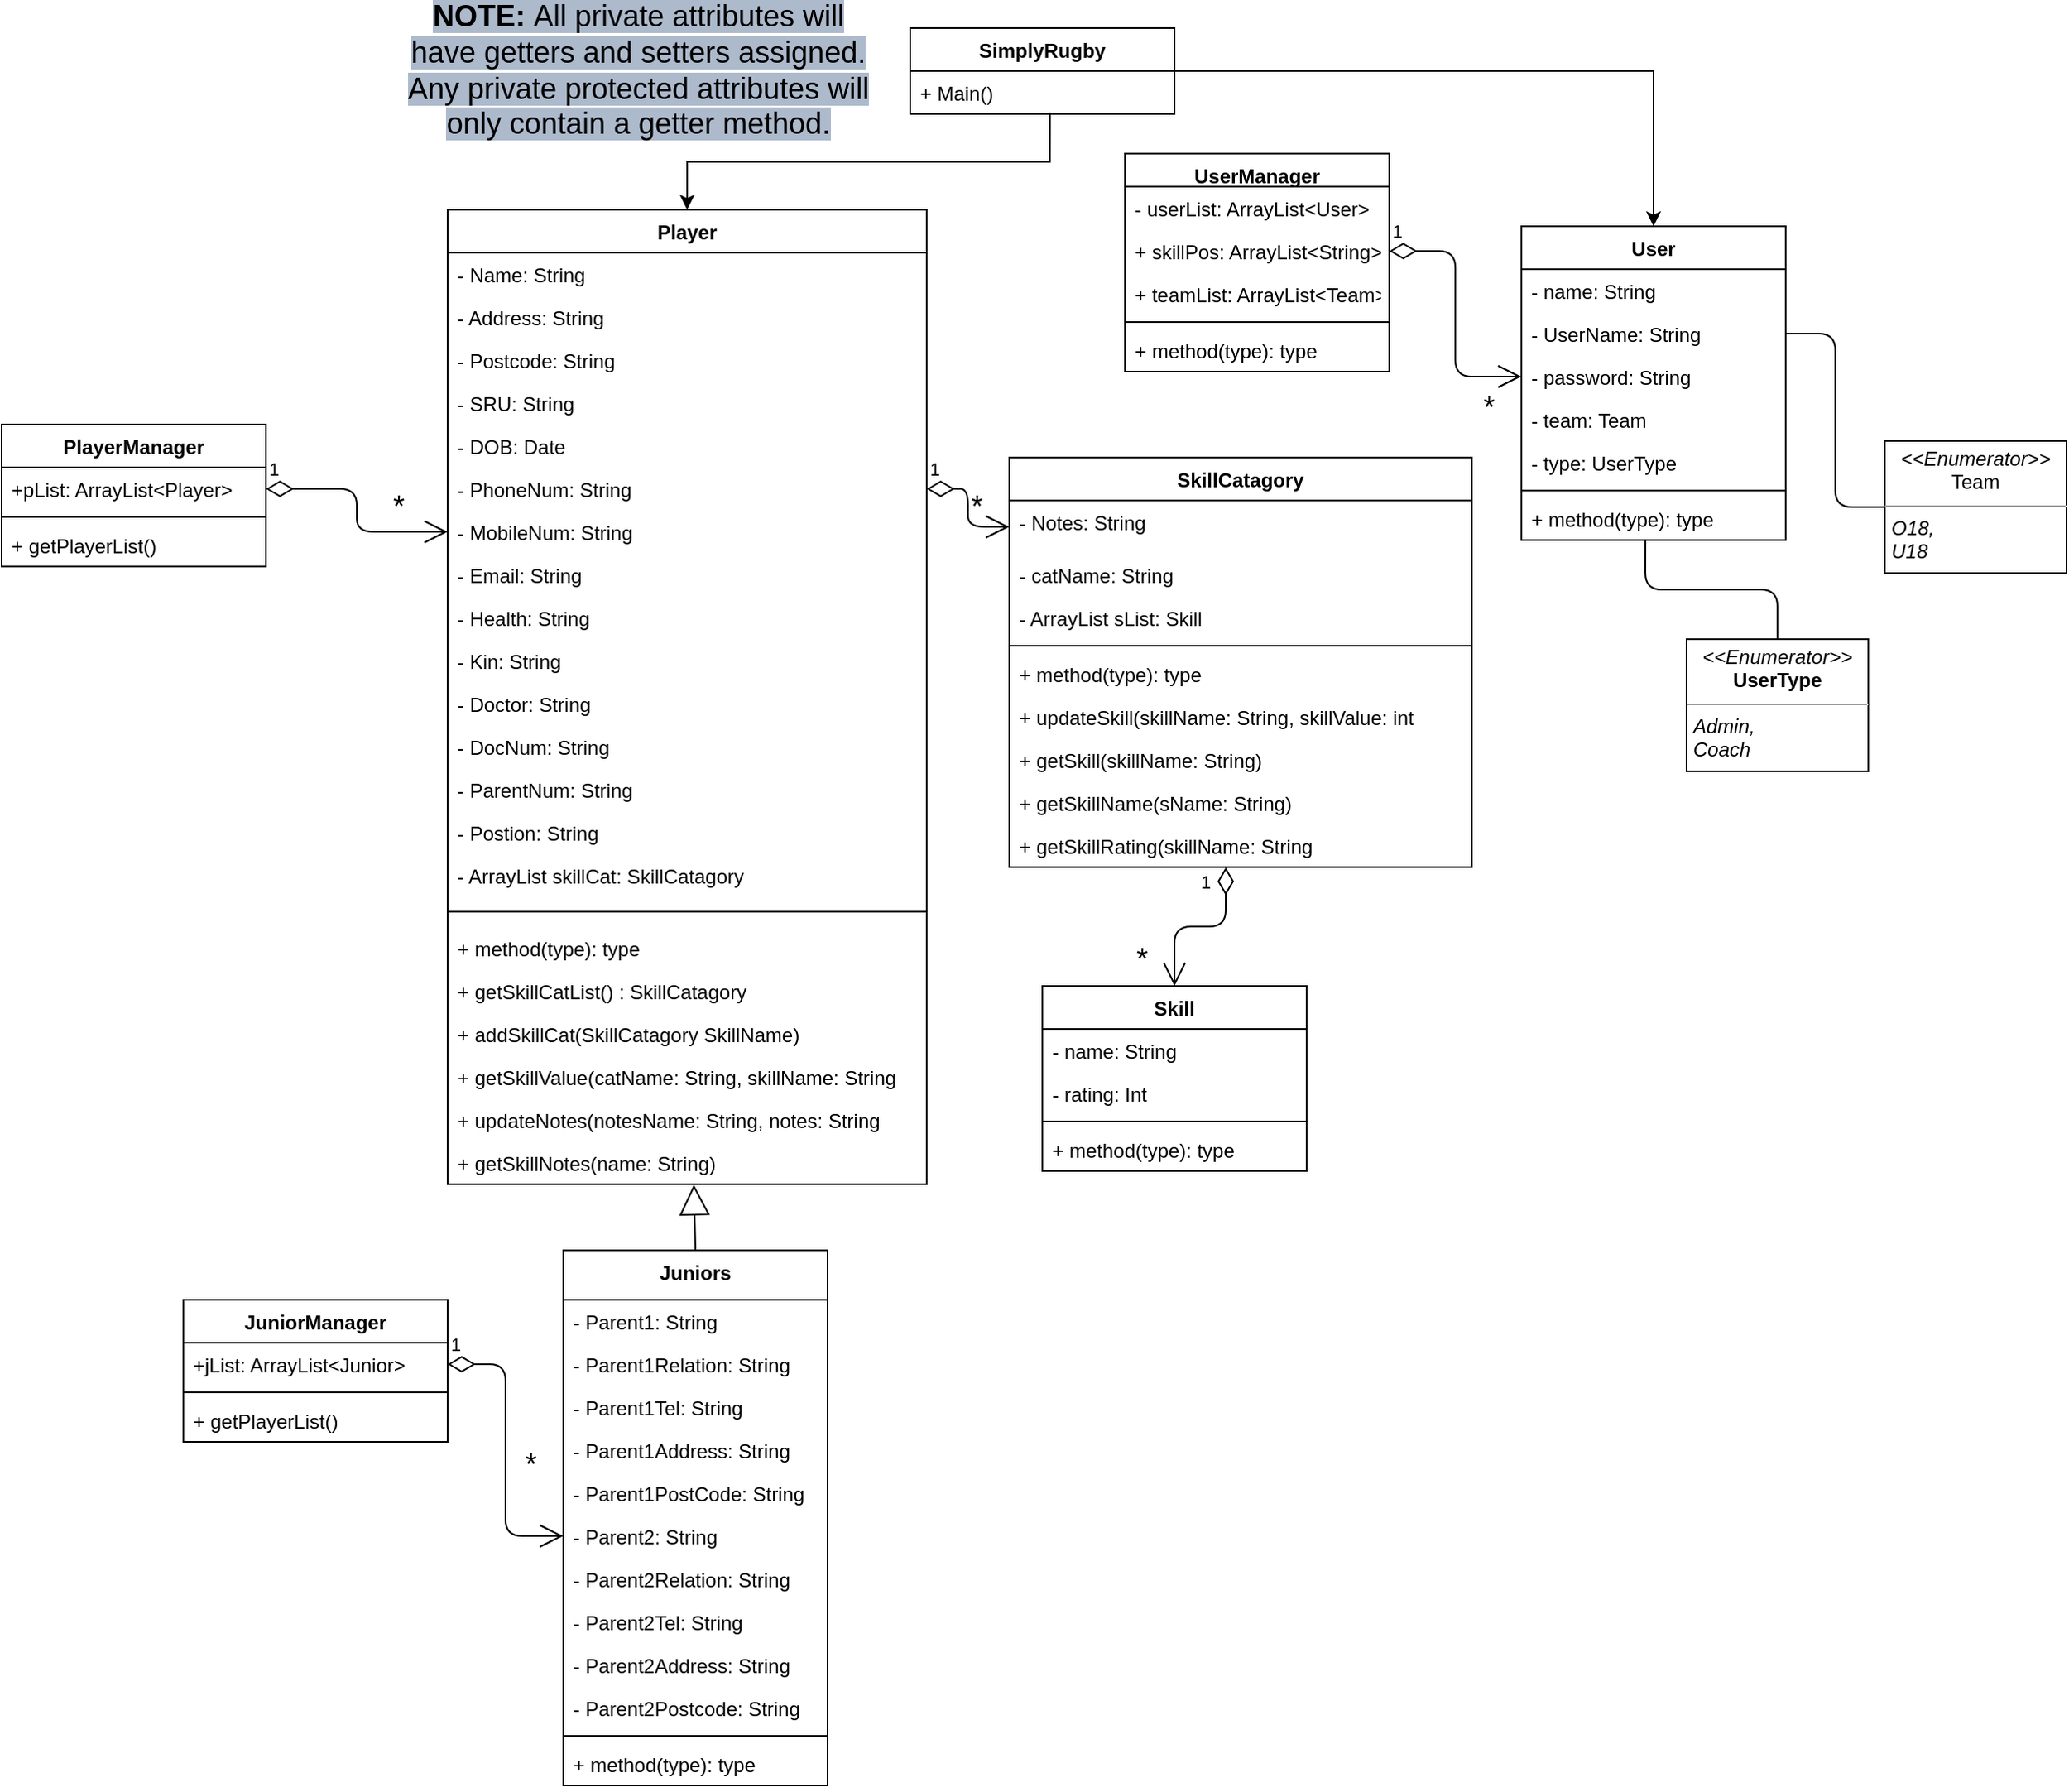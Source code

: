 <mxfile version="14.9.6" type="device"><diagram id="C5RBs43oDa-KdzZeNtuy" name="Page-1"><mxGraphModel dx="3201" dy="1174" grid="1" gridSize="10" guides="1" tooltips="1" connect="1" arrows="1" fold="1" page="1" pageScale="1" pageWidth="827" pageHeight="1169" math="0" shadow="0"><root><mxCell id="WIyWlLk6GJQsqaUBKTNV-0"/><mxCell id="WIyWlLk6GJQsqaUBKTNV-1" parent="WIyWlLk6GJQsqaUBKTNV-0"/><mxCell id="aiKsjIjVuRjv8ln-jXJf-97" style="edgeStyle=orthogonalEdgeStyle;rounded=0;orthogonalLoop=1;jettySize=auto;html=1;entryX=0.5;entryY=0;entryDx=0;entryDy=0;" parent="WIyWlLk6GJQsqaUBKTNV-1" source="aiKsjIjVuRjv8ln-jXJf-2" target="aiKsjIjVuRjv8ln-jXJf-89" edge="1"><mxGeometry relative="1" as="geometry"/></mxCell><mxCell id="aiKsjIjVuRjv8ln-jXJf-122" style="edgeStyle=orthogonalEdgeStyle;rounded=0;orthogonalLoop=1;jettySize=auto;html=1;exitX=0.529;exitY=0.973;exitDx=0;exitDy=0;entryX=0.5;entryY=0;entryDx=0;entryDy=0;exitPerimeter=0;" parent="WIyWlLk6GJQsqaUBKTNV-1" source="aiKsjIjVuRjv8ln-jXJf-3" target="aiKsjIjVuRjv8ln-jXJf-9" edge="1"><mxGeometry relative="1" as="geometry"/></mxCell><mxCell id="aiKsjIjVuRjv8ln-jXJf-2" value="SimplyRugby" style="swimlane;fontStyle=1;align=center;verticalAlign=top;childLayout=stackLayout;horizontal=1;startSize=26;horizontalStack=0;resizeParent=1;resizeParentMax=0;resizeLast=0;collapsible=1;marginBottom=0;" parent="WIyWlLk6GJQsqaUBKTNV-1" vertex="1"><mxGeometry x="310" y="20" width="160" height="52" as="geometry"/></mxCell><mxCell id="aiKsjIjVuRjv8ln-jXJf-3" value="+ Main()" style="text;strokeColor=none;fillColor=none;align=left;verticalAlign=top;spacingLeft=4;spacingRight=4;overflow=hidden;rotatable=0;points=[[0,0.5],[1,0.5]];portConstraint=eastwest;" parent="aiKsjIjVuRjv8ln-jXJf-2" vertex="1"><mxGeometry y="26" width="160" height="26" as="geometry"/></mxCell><object label="Player" Address="String" Postcode="String" SRU="String" DOB="Date" PhoneNum="String" MobileNum="String" Email="String" Health="String" Kin="String" Doctor="String" DocNum="String" ParentNum="String" placeholders="1" id="aiKsjIjVuRjv8ln-jXJf-9"><mxCell style="swimlane;fontStyle=1;align=center;verticalAlign=top;childLayout=stackLayout;horizontal=1;startSize=26;horizontalStack=0;resizeParent=1;resizeParentMax=0;resizeLast=0;collapsible=1;marginBottom=0;" parent="WIyWlLk6GJQsqaUBKTNV-1" vertex="1"><mxGeometry x="30" y="130" width="290" height="590" as="geometry"/></mxCell></object><mxCell id="aiKsjIjVuRjv8ln-jXJf-10" value="- Name: String&#10;" style="text;strokeColor=none;fillColor=none;align=left;verticalAlign=top;spacingLeft=4;spacingRight=4;overflow=hidden;rotatable=0;points=[[0,0.5],[1,0.5]];portConstraint=eastwest;" parent="aiKsjIjVuRjv8ln-jXJf-9" vertex="1"><mxGeometry y="26" width="290" height="26" as="geometry"/></mxCell><mxCell id="aiKsjIjVuRjv8ln-jXJf-14" value="- Address: String" style="text;strokeColor=none;fillColor=none;align=left;verticalAlign=top;spacingLeft=4;spacingRight=4;overflow=hidden;rotatable=0;points=[[0,0.5],[1,0.5]];portConstraint=eastwest;" parent="aiKsjIjVuRjv8ln-jXJf-9" vertex="1"><mxGeometry y="52" width="290" height="26" as="geometry"/></mxCell><mxCell id="aiKsjIjVuRjv8ln-jXJf-15" value="- Postcode: String" style="text;strokeColor=none;fillColor=none;align=left;verticalAlign=top;spacingLeft=4;spacingRight=4;overflow=hidden;rotatable=0;points=[[0,0.5],[1,0.5]];portConstraint=eastwest;" parent="aiKsjIjVuRjv8ln-jXJf-9" vertex="1"><mxGeometry y="78" width="290" height="26" as="geometry"/></mxCell><mxCell id="aiKsjIjVuRjv8ln-jXJf-22" value="- SRU: String&#10;" style="text;strokeColor=none;fillColor=none;align=left;verticalAlign=top;spacingLeft=4;spacingRight=4;overflow=hidden;rotatable=0;points=[[0,0.5],[1,0.5]];portConstraint=eastwest;" parent="aiKsjIjVuRjv8ln-jXJf-9" vertex="1"><mxGeometry y="104" width="290" height="26" as="geometry"/></mxCell><mxCell id="aiKsjIjVuRjv8ln-jXJf-23" value="- DOB: Date" style="text;strokeColor=none;fillColor=none;align=left;verticalAlign=top;spacingLeft=4;spacingRight=4;overflow=hidden;rotatable=0;points=[[0,0.5],[1,0.5]];portConstraint=eastwest;" parent="aiKsjIjVuRjv8ln-jXJf-9" vertex="1"><mxGeometry y="130" width="290" height="26" as="geometry"/></mxCell><mxCell id="aiKsjIjVuRjv8ln-jXJf-24" value="- PhoneNum: String" style="text;strokeColor=none;fillColor=none;align=left;verticalAlign=top;spacingLeft=4;spacingRight=4;overflow=hidden;rotatable=0;points=[[0,0.5],[1,0.5]];portConstraint=eastwest;" parent="aiKsjIjVuRjv8ln-jXJf-9" vertex="1"><mxGeometry y="156" width="290" height="26" as="geometry"/></mxCell><mxCell id="aiKsjIjVuRjv8ln-jXJf-25" value="- MobileNum: String" style="text;strokeColor=none;fillColor=none;align=left;verticalAlign=top;spacingLeft=4;spacingRight=4;overflow=hidden;rotatable=0;points=[[0,0.5],[1,0.5]];portConstraint=eastwest;" parent="aiKsjIjVuRjv8ln-jXJf-9" vertex="1"><mxGeometry y="182" width="290" height="26" as="geometry"/></mxCell><mxCell id="aiKsjIjVuRjv8ln-jXJf-26" value="- Email: String" style="text;strokeColor=none;fillColor=none;align=left;verticalAlign=top;spacingLeft=4;spacingRight=4;overflow=hidden;rotatable=0;points=[[0,0.5],[1,0.5]];portConstraint=eastwest;" parent="aiKsjIjVuRjv8ln-jXJf-9" vertex="1"><mxGeometry y="208" width="290" height="26" as="geometry"/></mxCell><mxCell id="aiKsjIjVuRjv8ln-jXJf-27" value="- Health: String" style="text;strokeColor=none;fillColor=none;align=left;verticalAlign=top;spacingLeft=4;spacingRight=4;overflow=hidden;rotatable=0;points=[[0,0.5],[1,0.5]];portConstraint=eastwest;" parent="aiKsjIjVuRjv8ln-jXJf-9" vertex="1"><mxGeometry y="234" width="290" height="26" as="geometry"/></mxCell><mxCell id="aiKsjIjVuRjv8ln-jXJf-28" value="- Kin: String" style="text;strokeColor=none;fillColor=none;align=left;verticalAlign=top;spacingLeft=4;spacingRight=4;overflow=hidden;rotatable=0;points=[[0,0.5],[1,0.5]];portConstraint=eastwest;" parent="aiKsjIjVuRjv8ln-jXJf-9" vertex="1"><mxGeometry y="260" width="290" height="26" as="geometry"/></mxCell><mxCell id="aiKsjIjVuRjv8ln-jXJf-29" value="- Doctor: String" style="text;strokeColor=none;fillColor=none;align=left;verticalAlign=top;spacingLeft=4;spacingRight=4;overflow=hidden;rotatable=0;points=[[0,0.5],[1,0.5]];portConstraint=eastwest;" parent="aiKsjIjVuRjv8ln-jXJf-9" vertex="1"><mxGeometry y="286" width="290" height="26" as="geometry"/></mxCell><mxCell id="aiKsjIjVuRjv8ln-jXJf-30" value="- DocNum: String" style="text;strokeColor=none;fillColor=none;align=left;verticalAlign=top;spacingLeft=4;spacingRight=4;overflow=hidden;rotatable=0;points=[[0,0.5],[1,0.5]];portConstraint=eastwest;" parent="aiKsjIjVuRjv8ln-jXJf-9" vertex="1"><mxGeometry y="312" width="290" height="26" as="geometry"/></mxCell><mxCell id="aiKsjIjVuRjv8ln-jXJf-31" value="- ParentNum: String" style="text;strokeColor=none;fillColor=none;align=left;verticalAlign=top;spacingLeft=4;spacingRight=4;overflow=hidden;rotatable=0;points=[[0,0.5],[1,0.5]];portConstraint=eastwest;" parent="aiKsjIjVuRjv8ln-jXJf-9" vertex="1"><mxGeometry y="338" width="290" height="26" as="geometry"/></mxCell><mxCell id="aiKsjIjVuRjv8ln-jXJf-32" value="- Postion: String" style="text;strokeColor=none;fillColor=none;align=left;verticalAlign=top;spacingLeft=4;spacingRight=4;overflow=hidden;rotatable=0;points=[[0,0.5],[1,0.5]];portConstraint=eastwest;" parent="aiKsjIjVuRjv8ln-jXJf-9" vertex="1"><mxGeometry y="364" width="290" height="26" as="geometry"/></mxCell><mxCell id="aiKsjIjVuRjv8ln-jXJf-59" value="- ArrayList skillCat: SkillCatagory" style="text;strokeColor=none;fillColor=none;align=left;verticalAlign=top;spacingLeft=4;spacingRight=4;overflow=hidden;rotatable=0;points=[[0,0.5],[1,0.5]];portConstraint=eastwest;" parent="aiKsjIjVuRjv8ln-jXJf-9" vertex="1"><mxGeometry y="390" width="290" height="26" as="geometry"/></mxCell><mxCell id="aiKsjIjVuRjv8ln-jXJf-11" value="" style="line;strokeWidth=1;fillColor=none;align=left;verticalAlign=middle;spacingTop=-1;spacingLeft=3;spacingRight=3;rotatable=0;labelPosition=right;points=[];portConstraint=eastwest;" parent="aiKsjIjVuRjv8ln-jXJf-9" vertex="1"><mxGeometry y="416" width="290" height="18" as="geometry"/></mxCell><mxCell id="aiKsjIjVuRjv8ln-jXJf-12" value="+ method(type): type" style="text;strokeColor=none;fillColor=none;align=left;verticalAlign=top;spacingLeft=4;spacingRight=4;overflow=hidden;rotatable=0;points=[[0,0.5],[1,0.5]];portConstraint=eastwest;" parent="aiKsjIjVuRjv8ln-jXJf-9" vertex="1"><mxGeometry y="434" width="290" height="26" as="geometry"/></mxCell><mxCell id="aiKsjIjVuRjv8ln-jXJf-124" value="+ getSkillCatList() : SkillCatagory" style="text;strokeColor=none;fillColor=none;align=left;verticalAlign=top;spacingLeft=4;spacingRight=4;overflow=hidden;rotatable=0;points=[[0,0.5],[1,0.5]];portConstraint=eastwest;" parent="aiKsjIjVuRjv8ln-jXJf-9" vertex="1"><mxGeometry y="460" width="290" height="26" as="geometry"/></mxCell><mxCell id="aiKsjIjVuRjv8ln-jXJf-125" value="+ addSkillCat(SkillCatagory SkillName)  " style="text;strokeColor=none;fillColor=none;align=left;verticalAlign=top;spacingLeft=4;spacingRight=4;overflow=hidden;rotatable=0;points=[[0,0.5],[1,0.5]];portConstraint=eastwest;" parent="aiKsjIjVuRjv8ln-jXJf-9" vertex="1"><mxGeometry y="486" width="290" height="26" as="geometry"/></mxCell><mxCell id="aiKsjIjVuRjv8ln-jXJf-126" value="+ getSkillValue(catName: String, skillName: String" style="text;strokeColor=none;fillColor=none;align=left;verticalAlign=top;spacingLeft=4;spacingRight=4;overflow=hidden;rotatable=0;points=[[0,0.5],[1,0.5]];portConstraint=eastwest;" parent="aiKsjIjVuRjv8ln-jXJf-9" vertex="1"><mxGeometry y="512" width="290" height="26" as="geometry"/></mxCell><mxCell id="aiKsjIjVuRjv8ln-jXJf-129" value="+ updateNotes(notesName: String, notes: String" style="text;strokeColor=none;fillColor=none;align=left;verticalAlign=top;spacingLeft=4;spacingRight=4;overflow=hidden;rotatable=0;points=[[0,0.5],[1,0.5]];portConstraint=eastwest;" parent="aiKsjIjVuRjv8ln-jXJf-9" vertex="1"><mxGeometry y="538" width="290" height="26" as="geometry"/></mxCell><mxCell id="aiKsjIjVuRjv8ln-jXJf-130" value="+ getSkillNotes(name: String)" style="text;strokeColor=none;fillColor=none;align=left;verticalAlign=top;spacingLeft=4;spacingRight=4;overflow=hidden;rotatable=0;points=[[0,0.5],[1,0.5]];portConstraint=eastwest;" parent="aiKsjIjVuRjv8ln-jXJf-9" vertex="1"><mxGeometry y="564" width="290" height="26" as="geometry"/></mxCell><mxCell id="aiKsjIjVuRjv8ln-jXJf-34" value="PlayerManager" style="swimlane;fontStyle=1;align=center;verticalAlign=top;childLayout=stackLayout;horizontal=1;startSize=26;horizontalStack=0;resizeParent=1;resizeParentMax=0;resizeLast=0;collapsible=1;marginBottom=0;" parent="WIyWlLk6GJQsqaUBKTNV-1" vertex="1"><mxGeometry x="-240" y="260" width="160" height="86" as="geometry"/></mxCell><mxCell id="aiKsjIjVuRjv8ln-jXJf-35" value="+pList: ArrayList&lt;Player&gt;" style="text;strokeColor=none;fillColor=none;align=left;verticalAlign=top;spacingLeft=4;spacingRight=4;overflow=hidden;rotatable=0;points=[[0,0.5],[1,0.5]];portConstraint=eastwest;" parent="aiKsjIjVuRjv8ln-jXJf-34" vertex="1"><mxGeometry y="26" width="160" height="26" as="geometry"/></mxCell><mxCell id="aiKsjIjVuRjv8ln-jXJf-36" value="" style="line;strokeWidth=1;fillColor=none;align=left;verticalAlign=middle;spacingTop=-1;spacingLeft=3;spacingRight=3;rotatable=0;labelPosition=right;points=[];portConstraint=eastwest;" parent="aiKsjIjVuRjv8ln-jXJf-34" vertex="1"><mxGeometry y="52" width="160" height="8" as="geometry"/></mxCell><mxCell id="aiKsjIjVuRjv8ln-jXJf-37" value="+ getPlayerList()" style="text;strokeColor=none;fillColor=none;align=left;verticalAlign=top;spacingLeft=4;spacingRight=4;overflow=hidden;rotatable=0;points=[[0,0.5],[1,0.5]];portConstraint=eastwest;" parent="aiKsjIjVuRjv8ln-jXJf-34" vertex="1"><mxGeometry y="60" width="160" height="26" as="geometry"/></mxCell><mxCell id="aiKsjIjVuRjv8ln-jXJf-42" value="1" style="endArrow=open;html=1;endSize=12;startArrow=diamondThin;startSize=14;startFill=0;edgeStyle=orthogonalEdgeStyle;align=left;verticalAlign=bottom;exitX=1;exitY=0.5;exitDx=0;exitDy=0;entryX=0;entryY=0.5;entryDx=0;entryDy=0;" parent="WIyWlLk6GJQsqaUBKTNV-1" source="aiKsjIjVuRjv8ln-jXJf-35" target="aiKsjIjVuRjv8ln-jXJf-25" edge="1"><mxGeometry x="-1" y="3" relative="1" as="geometry"><mxPoint x="500" y="420" as="sourcePoint"/><mxPoint x="310" y="339" as="targetPoint"/></mxGeometry></mxCell><mxCell id="aiKsjIjVuRjv8ln-jXJf-44" value="Juniors" style="swimlane;fontStyle=1;align=center;verticalAlign=top;childLayout=stackLayout;horizontal=1;startSize=30;horizontalStack=0;resizeParent=1;resizeParentMax=0;resizeLast=0;collapsible=1;marginBottom=0;" parent="WIyWlLk6GJQsqaUBKTNV-1" vertex="1"><mxGeometry x="100" y="760" width="160" height="324" as="geometry"/></mxCell><mxCell id="aiKsjIjVuRjv8ln-jXJf-45" value="- Parent1: String" style="text;strokeColor=none;fillColor=none;align=left;verticalAlign=top;spacingLeft=4;spacingRight=4;overflow=hidden;rotatable=0;points=[[0,0.5],[1,0.5]];portConstraint=eastwest;" parent="aiKsjIjVuRjv8ln-jXJf-44" vertex="1"><mxGeometry y="30" width="160" height="26" as="geometry"/></mxCell><mxCell id="aiKsjIjVuRjv8ln-jXJf-48" value="- Parent1Relation: String" style="text;strokeColor=none;fillColor=none;align=left;verticalAlign=top;spacingLeft=4;spacingRight=4;overflow=hidden;rotatable=0;points=[[0,0.5],[1,0.5]];portConstraint=eastwest;" parent="aiKsjIjVuRjv8ln-jXJf-44" vertex="1"><mxGeometry y="56" width="160" height="26" as="geometry"/></mxCell><mxCell id="aiKsjIjVuRjv8ln-jXJf-49" value="- Parent1Tel: String" style="text;strokeColor=none;fillColor=none;align=left;verticalAlign=top;spacingLeft=4;spacingRight=4;overflow=hidden;rotatable=0;points=[[0,0.5],[1,0.5]];portConstraint=eastwest;" parent="aiKsjIjVuRjv8ln-jXJf-44" vertex="1"><mxGeometry y="82" width="160" height="26" as="geometry"/></mxCell><mxCell id="aiKsjIjVuRjv8ln-jXJf-50" value="- Parent1Address: String" style="text;strokeColor=none;fillColor=none;align=left;verticalAlign=top;spacingLeft=4;spacingRight=4;overflow=hidden;rotatable=0;points=[[0,0.5],[1,0.5]];portConstraint=eastwest;" parent="aiKsjIjVuRjv8ln-jXJf-44" vertex="1"><mxGeometry y="108" width="160" height="26" as="geometry"/></mxCell><mxCell id="aiKsjIjVuRjv8ln-jXJf-51" value="- Parent1PostCode: String" style="text;strokeColor=none;fillColor=none;align=left;verticalAlign=top;spacingLeft=4;spacingRight=4;overflow=hidden;rotatable=0;points=[[0,0.5],[1,0.5]];portConstraint=eastwest;" parent="aiKsjIjVuRjv8ln-jXJf-44" vertex="1"><mxGeometry y="134" width="160" height="26" as="geometry"/></mxCell><mxCell id="aiKsjIjVuRjv8ln-jXJf-52" value="- Parent2: String" style="text;strokeColor=none;fillColor=none;align=left;verticalAlign=top;spacingLeft=4;spacingRight=4;overflow=hidden;rotatable=0;points=[[0,0.5],[1,0.5]];portConstraint=eastwest;" parent="aiKsjIjVuRjv8ln-jXJf-44" vertex="1"><mxGeometry y="160" width="160" height="26" as="geometry"/></mxCell><mxCell id="aiKsjIjVuRjv8ln-jXJf-53" value="- Parent2Relation: String" style="text;strokeColor=none;fillColor=none;align=left;verticalAlign=top;spacingLeft=4;spacingRight=4;overflow=hidden;rotatable=0;points=[[0,0.5],[1,0.5]];portConstraint=eastwest;" parent="aiKsjIjVuRjv8ln-jXJf-44" vertex="1"><mxGeometry y="186" width="160" height="26" as="geometry"/></mxCell><mxCell id="aiKsjIjVuRjv8ln-jXJf-54" value="- Parent2Tel: String" style="text;strokeColor=none;fillColor=none;align=left;verticalAlign=top;spacingLeft=4;spacingRight=4;overflow=hidden;rotatable=0;points=[[0,0.5],[1,0.5]];portConstraint=eastwest;" parent="aiKsjIjVuRjv8ln-jXJf-44" vertex="1"><mxGeometry y="212" width="160" height="26" as="geometry"/></mxCell><mxCell id="aiKsjIjVuRjv8ln-jXJf-55" value="- Parent2Address: String" style="text;strokeColor=none;fillColor=none;align=left;verticalAlign=top;spacingLeft=4;spacingRight=4;overflow=hidden;rotatable=0;points=[[0,0.5],[1,0.5]];portConstraint=eastwest;" parent="aiKsjIjVuRjv8ln-jXJf-44" vertex="1"><mxGeometry y="238" width="160" height="26" as="geometry"/></mxCell><mxCell id="aiKsjIjVuRjv8ln-jXJf-56" value="- Parent2Postcode: String" style="text;strokeColor=none;fillColor=none;align=left;verticalAlign=top;spacingLeft=4;spacingRight=4;overflow=hidden;rotatable=0;points=[[0,0.5],[1,0.5]];portConstraint=eastwest;" parent="aiKsjIjVuRjv8ln-jXJf-44" vertex="1"><mxGeometry y="264" width="160" height="26" as="geometry"/></mxCell><mxCell id="aiKsjIjVuRjv8ln-jXJf-46" value="" style="line;strokeWidth=1;fillColor=none;align=left;verticalAlign=middle;spacingTop=-1;spacingLeft=3;spacingRight=3;rotatable=0;labelPosition=right;points=[];portConstraint=eastwest;" parent="aiKsjIjVuRjv8ln-jXJf-44" vertex="1"><mxGeometry y="290" width="160" height="8" as="geometry"/></mxCell><mxCell id="aiKsjIjVuRjv8ln-jXJf-47" value="+ method(type): type" style="text;strokeColor=none;fillColor=none;align=left;verticalAlign=top;spacingLeft=4;spacingRight=4;overflow=hidden;rotatable=0;points=[[0,0.5],[1,0.5]];portConstraint=eastwest;" parent="aiKsjIjVuRjv8ln-jXJf-44" vertex="1"><mxGeometry y="298" width="160" height="26" as="geometry"/></mxCell><mxCell id="aiKsjIjVuRjv8ln-jXJf-58" value="" style="endArrow=block;endSize=16;endFill=0;html=1;exitX=0.5;exitY=0;exitDx=0;exitDy=0;entryX=0.514;entryY=1.011;entryDx=0;entryDy=0;entryPerimeter=0;" parent="WIyWlLk6GJQsqaUBKTNV-1" source="aiKsjIjVuRjv8ln-jXJf-44" edge="1" target="aiKsjIjVuRjv8ln-jXJf-130"><mxGeometry width="160" relative="1" as="geometry"><mxPoint x="500" y="720" as="sourcePoint"/><mxPoint x="180" y="730" as="targetPoint"/></mxGeometry></mxCell><mxCell id="aiKsjIjVuRjv8ln-jXJf-60" value="JuniorManager" style="swimlane;fontStyle=1;align=center;verticalAlign=top;childLayout=stackLayout;horizontal=1;startSize=26;horizontalStack=0;resizeParent=1;resizeParentMax=0;resizeLast=0;collapsible=1;marginBottom=0;" parent="WIyWlLk6GJQsqaUBKTNV-1" vertex="1"><mxGeometry x="-130" y="790" width="160" height="86" as="geometry"/></mxCell><mxCell id="aiKsjIjVuRjv8ln-jXJf-61" value="+jList: ArrayList&lt;Junior&gt;" style="text;strokeColor=none;fillColor=none;align=left;verticalAlign=top;spacingLeft=4;spacingRight=4;overflow=hidden;rotatable=0;points=[[0,0.5],[1,0.5]];portConstraint=eastwest;" parent="aiKsjIjVuRjv8ln-jXJf-60" vertex="1"><mxGeometry y="26" width="160" height="26" as="geometry"/></mxCell><mxCell id="aiKsjIjVuRjv8ln-jXJf-62" value="" style="line;strokeWidth=1;fillColor=none;align=left;verticalAlign=middle;spacingTop=-1;spacingLeft=3;spacingRight=3;rotatable=0;labelPosition=right;points=[];portConstraint=eastwest;" parent="aiKsjIjVuRjv8ln-jXJf-60" vertex="1"><mxGeometry y="52" width="160" height="8" as="geometry"/></mxCell><mxCell id="aiKsjIjVuRjv8ln-jXJf-63" value="+ getPlayerList()" style="text;strokeColor=none;fillColor=none;align=left;verticalAlign=top;spacingLeft=4;spacingRight=4;overflow=hidden;rotatable=0;points=[[0,0.5],[1,0.5]];portConstraint=eastwest;" parent="aiKsjIjVuRjv8ln-jXJf-60" vertex="1"><mxGeometry y="60" width="160" height="26" as="geometry"/></mxCell><mxCell id="aiKsjIjVuRjv8ln-jXJf-64" value="1" style="endArrow=open;html=1;endSize=12;startArrow=diamondThin;startSize=14;startFill=0;edgeStyle=orthogonalEdgeStyle;align=left;verticalAlign=bottom;entryX=0;entryY=0.5;entryDx=0;entryDy=0;exitX=1;exitY=0.5;exitDx=0;exitDy=0;" parent="WIyWlLk6GJQsqaUBKTNV-1" source="aiKsjIjVuRjv8ln-jXJf-61" target="aiKsjIjVuRjv8ln-jXJf-52" edge="1"><mxGeometry x="-1" y="3" relative="1" as="geometry"><mxPoint x="240" y="839" as="sourcePoint"/><mxPoint x="350" y="842.5" as="targetPoint"/></mxGeometry></mxCell><mxCell id="aiKsjIjVuRjv8ln-jXJf-66" value="Skill" style="swimlane;fontStyle=1;align=center;verticalAlign=top;childLayout=stackLayout;horizontal=1;startSize=26;horizontalStack=0;resizeParent=1;resizeParentMax=0;resizeLast=0;collapsible=1;marginBottom=0;" parent="WIyWlLk6GJQsqaUBKTNV-1" vertex="1"><mxGeometry x="390" y="600" width="160" height="112" as="geometry"/></mxCell><mxCell id="aiKsjIjVuRjv8ln-jXJf-67" value="- name: String" style="text;strokeColor=none;fillColor=none;align=left;verticalAlign=top;spacingLeft=4;spacingRight=4;overflow=hidden;rotatable=0;points=[[0,0.5],[1,0.5]];portConstraint=eastwest;" parent="aiKsjIjVuRjv8ln-jXJf-66" vertex="1"><mxGeometry y="26" width="160" height="26" as="geometry"/></mxCell><mxCell id="aiKsjIjVuRjv8ln-jXJf-120" value="- rating: Int" style="text;strokeColor=none;fillColor=none;align=left;verticalAlign=top;spacingLeft=4;spacingRight=4;overflow=hidden;rotatable=0;points=[[0,0.5],[1,0.5]];portConstraint=eastwest;" parent="aiKsjIjVuRjv8ln-jXJf-66" vertex="1"><mxGeometry y="52" width="160" height="26" as="geometry"/></mxCell><mxCell id="aiKsjIjVuRjv8ln-jXJf-68" value="" style="line;strokeWidth=1;fillColor=none;align=left;verticalAlign=middle;spacingTop=-1;spacingLeft=3;spacingRight=3;rotatable=0;labelPosition=right;points=[];portConstraint=eastwest;" parent="aiKsjIjVuRjv8ln-jXJf-66" vertex="1"><mxGeometry y="78" width="160" height="8" as="geometry"/></mxCell><mxCell id="aiKsjIjVuRjv8ln-jXJf-69" value="+ method(type): type" style="text;strokeColor=none;fillColor=none;align=left;verticalAlign=top;spacingLeft=4;spacingRight=4;overflow=hidden;rotatable=0;points=[[0,0.5],[1,0.5]];portConstraint=eastwest;" parent="aiKsjIjVuRjv8ln-jXJf-66" vertex="1"><mxGeometry y="86" width="160" height="26" as="geometry"/></mxCell><mxCell id="aiKsjIjVuRjv8ln-jXJf-70" value="SkillCatagory" style="swimlane;fontStyle=1;align=center;verticalAlign=top;childLayout=stackLayout;horizontal=1;startSize=26;horizontalStack=0;resizeParent=1;resizeParentMax=0;resizeLast=0;collapsible=1;marginBottom=0;" parent="WIyWlLk6GJQsqaUBKTNV-1" vertex="1"><mxGeometry x="370" y="280" width="280" height="248" as="geometry"/></mxCell><mxCell id="aiKsjIjVuRjv8ln-jXJf-71" value="- Notes: String" style="text;strokeColor=none;fillColor=none;align=left;verticalAlign=top;spacingLeft=4;spacingRight=4;overflow=hidden;rotatable=0;points=[[0,0.5],[1,0.5]];portConstraint=eastwest;" parent="aiKsjIjVuRjv8ln-jXJf-70" vertex="1"><mxGeometry y="26" width="280" height="32" as="geometry"/></mxCell><mxCell id="aiKsjIjVuRjv8ln-jXJf-76" value="- catName: String" style="text;strokeColor=none;fillColor=none;align=left;verticalAlign=top;spacingLeft=4;spacingRight=4;overflow=hidden;rotatable=0;points=[[0,0.5],[1,0.5]];portConstraint=eastwest;" parent="aiKsjIjVuRjv8ln-jXJf-70" vertex="1"><mxGeometry y="58" width="280" height="26" as="geometry"/></mxCell><mxCell id="aiKsjIjVuRjv8ln-jXJf-77" value="- ArrayList sList: Skill" style="text;strokeColor=none;fillColor=none;align=left;verticalAlign=top;spacingLeft=4;spacingRight=4;overflow=hidden;rotatable=0;points=[[0,0.5],[1,0.5]];portConstraint=eastwest;" parent="aiKsjIjVuRjv8ln-jXJf-70" vertex="1"><mxGeometry y="84" width="280" height="26" as="geometry"/></mxCell><mxCell id="aiKsjIjVuRjv8ln-jXJf-72" value="" style="line;strokeWidth=1;fillColor=none;align=left;verticalAlign=middle;spacingTop=-1;spacingLeft=3;spacingRight=3;rotatable=0;labelPosition=right;points=[];portConstraint=eastwest;" parent="aiKsjIjVuRjv8ln-jXJf-70" vertex="1"><mxGeometry y="110" width="280" height="8" as="geometry"/></mxCell><mxCell id="aiKsjIjVuRjv8ln-jXJf-73" value="+ method(type): type" style="text;strokeColor=none;fillColor=none;align=left;verticalAlign=top;spacingLeft=4;spacingRight=4;overflow=hidden;rotatable=0;points=[[0,0.5],[1,0.5]];portConstraint=eastwest;" parent="aiKsjIjVuRjv8ln-jXJf-70" vertex="1"><mxGeometry y="118" width="280" height="26" as="geometry"/></mxCell><mxCell id="aiKsjIjVuRjv8ln-jXJf-132" value="+ updateSkill(skillName: String, skillValue: int" style="text;strokeColor=none;fillColor=none;align=left;verticalAlign=top;spacingLeft=4;spacingRight=4;overflow=hidden;rotatable=0;points=[[0,0.5],[1,0.5]];portConstraint=eastwest;" parent="aiKsjIjVuRjv8ln-jXJf-70" vertex="1"><mxGeometry y="144" width="280" height="26" as="geometry"/></mxCell><mxCell id="aiKsjIjVuRjv8ln-jXJf-133" value="+ getSkill(skillName: String)" style="text;strokeColor=none;fillColor=none;align=left;verticalAlign=top;spacingLeft=4;spacingRight=4;overflow=hidden;rotatable=0;points=[[0,0.5],[1,0.5]];portConstraint=eastwest;" parent="aiKsjIjVuRjv8ln-jXJf-70" vertex="1"><mxGeometry y="170" width="280" height="26" as="geometry"/></mxCell><mxCell id="aiKsjIjVuRjv8ln-jXJf-134" value="+ getSkillName(sName: String)" style="text;strokeColor=none;fillColor=none;align=left;verticalAlign=top;spacingLeft=4;spacingRight=4;overflow=hidden;rotatable=0;points=[[0,0.5],[1,0.5]];portConstraint=eastwest;" parent="aiKsjIjVuRjv8ln-jXJf-70" vertex="1"><mxGeometry y="196" width="280" height="26" as="geometry"/></mxCell><mxCell id="aiKsjIjVuRjv8ln-jXJf-135" value="+ getSkillRating(skillName: String" style="text;strokeColor=none;fillColor=none;align=left;verticalAlign=top;spacingLeft=4;spacingRight=4;overflow=hidden;rotatable=0;points=[[0,0.5],[1,0.5]];portConstraint=eastwest;" parent="aiKsjIjVuRjv8ln-jXJf-70" vertex="1"><mxGeometry y="222" width="280" height="26" as="geometry"/></mxCell><mxCell id="aiKsjIjVuRjv8ln-jXJf-74" value="1" style="endArrow=open;html=1;endSize=12;startArrow=diamondThin;startSize=14;startFill=0;edgeStyle=orthogonalEdgeStyle;align=left;verticalAlign=bottom;entryX=0;entryY=0.5;entryDx=0;entryDy=0;exitX=1;exitY=0.5;exitDx=0;exitDy=0;" parent="WIyWlLk6GJQsqaUBKTNV-1" source="aiKsjIjVuRjv8ln-jXJf-24" target="aiKsjIjVuRjv8ln-jXJf-71" edge="1"><mxGeometry x="-1" y="3" relative="1" as="geometry"><mxPoint x="540" y="309" as="sourcePoint"/><mxPoint x="620" y="308.5" as="targetPoint"/></mxGeometry></mxCell><mxCell id="aiKsjIjVuRjv8ln-jXJf-81" value="1" style="endArrow=open;html=1;endSize=12;startArrow=diamondThin;startSize=14;startFill=0;edgeStyle=orthogonalEdgeStyle;align=left;verticalAlign=bottom;entryX=0.5;entryY=0;entryDx=0;entryDy=0;exitX=0.468;exitY=1.007;exitDx=0;exitDy=0;exitPerimeter=0;" parent="WIyWlLk6GJQsqaUBKTNV-1" source="aiKsjIjVuRjv8ln-jXJf-135" target="aiKsjIjVuRjv8ln-jXJf-66" edge="1"><mxGeometry x="-0.652" y="-17" relative="1" as="geometry"><mxPoint x="440" y="550" as="sourcePoint"/><mxPoint x="660" y="520" as="targetPoint"/><mxPoint as="offset"/></mxGeometry></mxCell><mxCell id="aiKsjIjVuRjv8ln-jXJf-85" value="UserManager" style="swimlane;fontStyle=1;align=center;verticalAlign=top;childLayout=stackLayout;horizontal=1;startSize=20;horizontalStack=0;resizeParent=1;resizeParentMax=0;resizeLast=0;collapsible=1;marginBottom=0;" parent="WIyWlLk6GJQsqaUBKTNV-1" vertex="1"><mxGeometry x="440" y="96" width="160" height="132" as="geometry"/></mxCell><mxCell id="aiKsjIjVuRjv8ln-jXJf-86" value="- userList: ArrayList&lt;User&gt;" style="text;strokeColor=none;fillColor=none;align=left;verticalAlign=top;spacingLeft=4;spacingRight=4;overflow=hidden;rotatable=0;points=[[0,0.5],[1,0.5]];portConstraint=eastwest;" parent="aiKsjIjVuRjv8ln-jXJf-85" vertex="1"><mxGeometry y="20" width="160" height="26" as="geometry"/></mxCell><mxCell id="aiKsjIjVuRjv8ln-jXJf-98" value="+ skillPos: ArrayList&lt;String&gt;" style="text;strokeColor=none;fillColor=none;align=left;verticalAlign=top;spacingLeft=4;spacingRight=4;overflow=hidden;rotatable=0;points=[[0,0.5],[1,0.5]];portConstraint=eastwest;" parent="aiKsjIjVuRjv8ln-jXJf-85" vertex="1"><mxGeometry y="46" width="160" height="26" as="geometry"/></mxCell><mxCell id="aiKsjIjVuRjv8ln-jXJf-99" value="+ teamList: ArrayList&lt;Team&gt;" style="text;strokeColor=none;fillColor=none;align=left;verticalAlign=top;spacingLeft=4;spacingRight=4;overflow=hidden;rotatable=0;points=[[0,0.5],[1,0.5]];portConstraint=eastwest;" parent="aiKsjIjVuRjv8ln-jXJf-85" vertex="1"><mxGeometry y="72" width="160" height="26" as="geometry"/></mxCell><mxCell id="aiKsjIjVuRjv8ln-jXJf-87" value="" style="line;strokeWidth=1;fillColor=none;align=left;verticalAlign=middle;spacingTop=-1;spacingLeft=3;spacingRight=3;rotatable=0;labelPosition=right;points=[];portConstraint=eastwest;" parent="aiKsjIjVuRjv8ln-jXJf-85" vertex="1"><mxGeometry y="98" width="160" height="8" as="geometry"/></mxCell><mxCell id="aiKsjIjVuRjv8ln-jXJf-88" value="+ method(type): type" style="text;strokeColor=none;fillColor=none;align=left;verticalAlign=top;spacingLeft=4;spacingRight=4;overflow=hidden;rotatable=0;points=[[0,0.5],[1,0.5]];portConstraint=eastwest;" parent="aiKsjIjVuRjv8ln-jXJf-85" vertex="1"><mxGeometry y="106" width="160" height="26" as="geometry"/></mxCell><mxCell id="aiKsjIjVuRjv8ln-jXJf-89" value="User" style="swimlane;fontStyle=1;align=center;verticalAlign=top;childLayout=stackLayout;horizontal=1;startSize=26;horizontalStack=0;resizeParent=1;resizeParentMax=0;resizeLast=0;collapsible=1;marginBottom=0;" parent="WIyWlLk6GJQsqaUBKTNV-1" vertex="1"><mxGeometry x="680" y="140" width="160" height="190" as="geometry"/></mxCell><mxCell id="aiKsjIjVuRjv8ln-jXJf-90" value="- name: String" style="text;strokeColor=none;fillColor=none;align=left;verticalAlign=top;spacingLeft=4;spacingRight=4;overflow=hidden;rotatable=0;points=[[0,0.5],[1,0.5]];portConstraint=eastwest;" parent="aiKsjIjVuRjv8ln-jXJf-89" vertex="1"><mxGeometry y="26" width="160" height="26" as="geometry"/></mxCell><mxCell id="aiKsjIjVuRjv8ln-jXJf-93" value="- UserName: String" style="text;strokeColor=none;fillColor=none;align=left;verticalAlign=top;spacingLeft=4;spacingRight=4;overflow=hidden;rotatable=0;points=[[0,0.5],[1,0.5]];portConstraint=eastwest;" parent="aiKsjIjVuRjv8ln-jXJf-89" vertex="1"><mxGeometry y="52" width="160" height="26" as="geometry"/></mxCell><mxCell id="aiKsjIjVuRjv8ln-jXJf-94" value="- password: String" style="text;strokeColor=none;fillColor=none;align=left;verticalAlign=top;spacingLeft=4;spacingRight=4;overflow=hidden;rotatable=0;points=[[0,0.5],[1,0.5]];portConstraint=eastwest;" parent="aiKsjIjVuRjv8ln-jXJf-89" vertex="1"><mxGeometry y="78" width="160" height="26" as="geometry"/></mxCell><mxCell id="aiKsjIjVuRjv8ln-jXJf-95" value="- team: Team" style="text;strokeColor=none;fillColor=none;align=left;verticalAlign=top;spacingLeft=4;spacingRight=4;overflow=hidden;rotatable=0;points=[[0,0.5],[1,0.5]];portConstraint=eastwest;" parent="aiKsjIjVuRjv8ln-jXJf-89" vertex="1"><mxGeometry y="104" width="160" height="26" as="geometry"/></mxCell><mxCell id="aiKsjIjVuRjv8ln-jXJf-96" value="- type: UserType" style="text;strokeColor=none;fillColor=none;align=left;verticalAlign=top;spacingLeft=4;spacingRight=4;overflow=hidden;rotatable=0;points=[[0,0.5],[1,0.5]];portConstraint=eastwest;" parent="aiKsjIjVuRjv8ln-jXJf-89" vertex="1"><mxGeometry y="130" width="160" height="26" as="geometry"/></mxCell><mxCell id="aiKsjIjVuRjv8ln-jXJf-91" value="" style="line;strokeWidth=1;fillColor=none;align=left;verticalAlign=middle;spacingTop=-1;spacingLeft=3;spacingRight=3;rotatable=0;labelPosition=right;points=[];portConstraint=eastwest;" parent="aiKsjIjVuRjv8ln-jXJf-89" vertex="1"><mxGeometry y="156" width="160" height="8" as="geometry"/></mxCell><mxCell id="aiKsjIjVuRjv8ln-jXJf-92" value="+ method(type): type" style="text;strokeColor=none;fillColor=none;align=left;verticalAlign=top;spacingLeft=4;spacingRight=4;overflow=hidden;rotatable=0;points=[[0,0.5],[1,0.5]];portConstraint=eastwest;" parent="aiKsjIjVuRjv8ln-jXJf-89" vertex="1"><mxGeometry y="164" width="160" height="26" as="geometry"/></mxCell><mxCell id="aiKsjIjVuRjv8ln-jXJf-100" value="1" style="endArrow=open;html=1;endSize=12;startArrow=diamondThin;startSize=14;startFill=0;edgeStyle=orthogonalEdgeStyle;align=left;verticalAlign=bottom;exitX=1;exitY=0.5;exitDx=0;exitDy=0;entryX=0;entryY=0.5;entryDx=0;entryDy=0;" parent="WIyWlLk6GJQsqaUBKTNV-1" source="aiKsjIjVuRjv8ln-jXJf-98" target="aiKsjIjVuRjv8ln-jXJf-94" edge="1"><mxGeometry x="-1" y="3" relative="1" as="geometry"><mxPoint x="500" y="420" as="sourcePoint"/><mxPoint x="660" y="420" as="targetPoint"/></mxGeometry></mxCell><mxCell id="aiKsjIjVuRjv8ln-jXJf-101" value="&lt;font style=&quot;font-size: 18px&quot;&gt;*&lt;/font&gt;" style="text;html=1;align=center;verticalAlign=middle;resizable=0;points=[];autosize=1;strokeColor=none;" parent="WIyWlLk6GJQsqaUBKTNV-1" vertex="1"><mxGeometry x="650" y="240" width="20" height="20" as="geometry"/></mxCell><mxCell id="aiKsjIjVuRjv8ln-jXJf-106" value="&lt;p style=&quot;margin: 0px ; margin-top: 4px ; text-align: center&quot;&gt;&lt;i&gt;&amp;lt;&amp;lt;Enumerator&amp;gt;&amp;gt;&lt;/i&gt;&lt;br&gt;&lt;b&gt;UserType&lt;/b&gt;&lt;/p&gt;&lt;hr size=&quot;1&quot;&gt;&lt;p style=&quot;margin: 0px ; margin-left: 4px&quot;&gt;&lt;i&gt;Admin,&lt;/i&gt;&lt;/p&gt;&lt;p style=&quot;margin: 0px ; margin-left: 4px&quot;&gt;&lt;i&gt;Coach&lt;/i&gt;&lt;/p&gt;&lt;p style=&quot;margin: 0px ; margin-left: 4px&quot;&gt;&lt;br&gt;&lt;/p&gt;" style="verticalAlign=top;align=left;overflow=fill;fontSize=12;fontFamily=Helvetica;html=1;" parent="WIyWlLk6GJQsqaUBKTNV-1" vertex="1"><mxGeometry x="780" y="390" width="110" height="80" as="geometry"/></mxCell><mxCell id="aiKsjIjVuRjv8ln-jXJf-108" value="" style="endArrow=none;html=1;edgeStyle=orthogonalEdgeStyle;exitX=0.469;exitY=1;exitDx=0;exitDy=0;exitPerimeter=0;entryX=0.5;entryY=0;entryDx=0;entryDy=0;" parent="WIyWlLk6GJQsqaUBKTNV-1" source="aiKsjIjVuRjv8ln-jXJf-92" target="aiKsjIjVuRjv8ln-jXJf-106" edge="1"><mxGeometry relative="1" as="geometry"><mxPoint x="750" y="510" as="sourcePoint"/><mxPoint x="910" y="510" as="targetPoint"/></mxGeometry></mxCell><mxCell id="aiKsjIjVuRjv8ln-jXJf-111" value="&lt;font style=&quot;font-size: 18px&quot;&gt;*&lt;/font&gt;" style="text;html=1;align=center;verticalAlign=middle;resizable=0;points=[];autosize=1;strokeColor=none;" parent="WIyWlLk6GJQsqaUBKTNV-1" vertex="1"><mxGeometry x="-10" y="300" width="20" height="20" as="geometry"/></mxCell><mxCell id="aiKsjIjVuRjv8ln-jXJf-112" value="&lt;font style=&quot;font-size: 18px&quot;&gt;*&lt;/font&gt;" style="text;html=1;align=center;verticalAlign=middle;resizable=0;points=[];autosize=1;strokeColor=none;" parent="WIyWlLk6GJQsqaUBKTNV-1" vertex="1"><mxGeometry x="70" y="880" width="20" height="20" as="geometry"/></mxCell><mxCell id="aiKsjIjVuRjv8ln-jXJf-113" value="&lt;font style=&quot;font-size: 18px&quot;&gt;*&lt;/font&gt;" style="text;html=1;align=center;verticalAlign=middle;resizable=0;points=[];autosize=1;strokeColor=none;" parent="WIyWlLk6GJQsqaUBKTNV-1" vertex="1"><mxGeometry x="340" y="300" width="20" height="20" as="geometry"/></mxCell><mxCell id="aiKsjIjVuRjv8ln-jXJf-115" value="&lt;p style=&quot;margin: 0px ; margin-top: 4px ; text-align: center&quot;&gt;&lt;i&gt;&amp;lt;&amp;lt;Enumerator&amp;gt;&amp;gt;&lt;/i&gt;&lt;br&gt;Team&lt;/p&gt;&lt;hr size=&quot;1&quot;&gt;&lt;p style=&quot;margin: 0px ; margin-left: 4px&quot;&gt;&lt;i&gt;O18,&lt;/i&gt;&lt;/p&gt;&lt;p style=&quot;margin: 0px ; margin-left: 4px&quot;&gt;&lt;i&gt;U18&lt;/i&gt;&lt;/p&gt;&lt;p style=&quot;margin: 0px ; margin-left: 4px&quot;&gt;&lt;br&gt;&lt;/p&gt;" style="verticalAlign=top;align=left;overflow=fill;fontSize=12;fontFamily=Helvetica;html=1;" parent="WIyWlLk6GJQsqaUBKTNV-1" vertex="1"><mxGeometry x="900" y="270" width="110" height="80" as="geometry"/></mxCell><mxCell id="aiKsjIjVuRjv8ln-jXJf-117" value="" style="endArrow=none;html=1;edgeStyle=orthogonalEdgeStyle;entryX=0;entryY=0.5;entryDx=0;entryDy=0;exitX=1;exitY=0.5;exitDx=0;exitDy=0;" parent="WIyWlLk6GJQsqaUBKTNV-1" source="aiKsjIjVuRjv8ln-jXJf-93" target="aiKsjIjVuRjv8ln-jXJf-115" edge="1"><mxGeometry relative="1" as="geometry"><mxPoint x="570" y="530" as="sourcePoint"/><mxPoint x="730" y="530" as="targetPoint"/></mxGeometry></mxCell><mxCell id="aiKsjIjVuRjv8ln-jXJf-121" value="&lt;font style=&quot;font-size: 18px&quot;&gt;&lt;span style=&quot;box-sizing: content-box ; font-weight: bolder ; color: rgb(0 , 0 , 0) ; text-align: left ; background-color: rgb(173 , 186 , 204)&quot;&gt;NOTE:&amp;nbsp;&lt;/span&gt;&lt;span style=&quot;color: rgb(0 , 0 , 0) ; text-align: left ; background-color: rgb(173 , 186 , 204)&quot;&gt;All private attributes will&lt;/span&gt;&lt;br style=&quot;box-sizing: content-box ; color: rgb(0 , 0 , 0) ; text-align: left ; background-color: rgb(173 , 186 , 204)&quot;&gt;&lt;span style=&quot;color: rgb(0 , 0 , 0) ; text-align: left ; background-color: rgb(173 , 186 , 204)&quot;&gt;have getters and setters assigned.&lt;/span&gt;&lt;br style=&quot;box-sizing: content-box ; color: rgb(0 , 0 , 0) ; text-align: left ; background-color: rgb(173 , 186 , 204)&quot;&gt;&lt;span style=&quot;color: rgb(0 , 0 , 0) ; text-align: left ; background-color: rgb(173 , 186 , 204)&quot;&gt;Any private protected attributes will&lt;/span&gt;&lt;br style=&quot;box-sizing: content-box ; color: rgb(0 , 0 , 0) ; text-align: left ; background-color: rgb(173 , 186 , 204)&quot;&gt;&lt;span style=&quot;color: rgb(0 , 0 , 0) ; text-align: left ; background-color: rgb(173 , 186 , 204)&quot;&gt;only contain a getter method.&lt;/span&gt;&lt;/font&gt;" style="text;html=1;align=center;verticalAlign=middle;resizable=0;points=[];autosize=1;strokeColor=none;" parent="WIyWlLk6GJQsqaUBKTNV-1" vertex="1"><mxGeometry y="11" width="290" height="70" as="geometry"/></mxCell><mxCell id="aiKsjIjVuRjv8ln-jXJf-123" value="&lt;font style=&quot;font-size: 18px&quot;&gt;*&lt;/font&gt;" style="text;html=1;align=center;verticalAlign=middle;resizable=0;points=[];autosize=1;strokeColor=none;" parent="WIyWlLk6GJQsqaUBKTNV-1" vertex="1"><mxGeometry x="440" y="574" width="20" height="20" as="geometry"/></mxCell></root></mxGraphModel></diagram></mxfile>